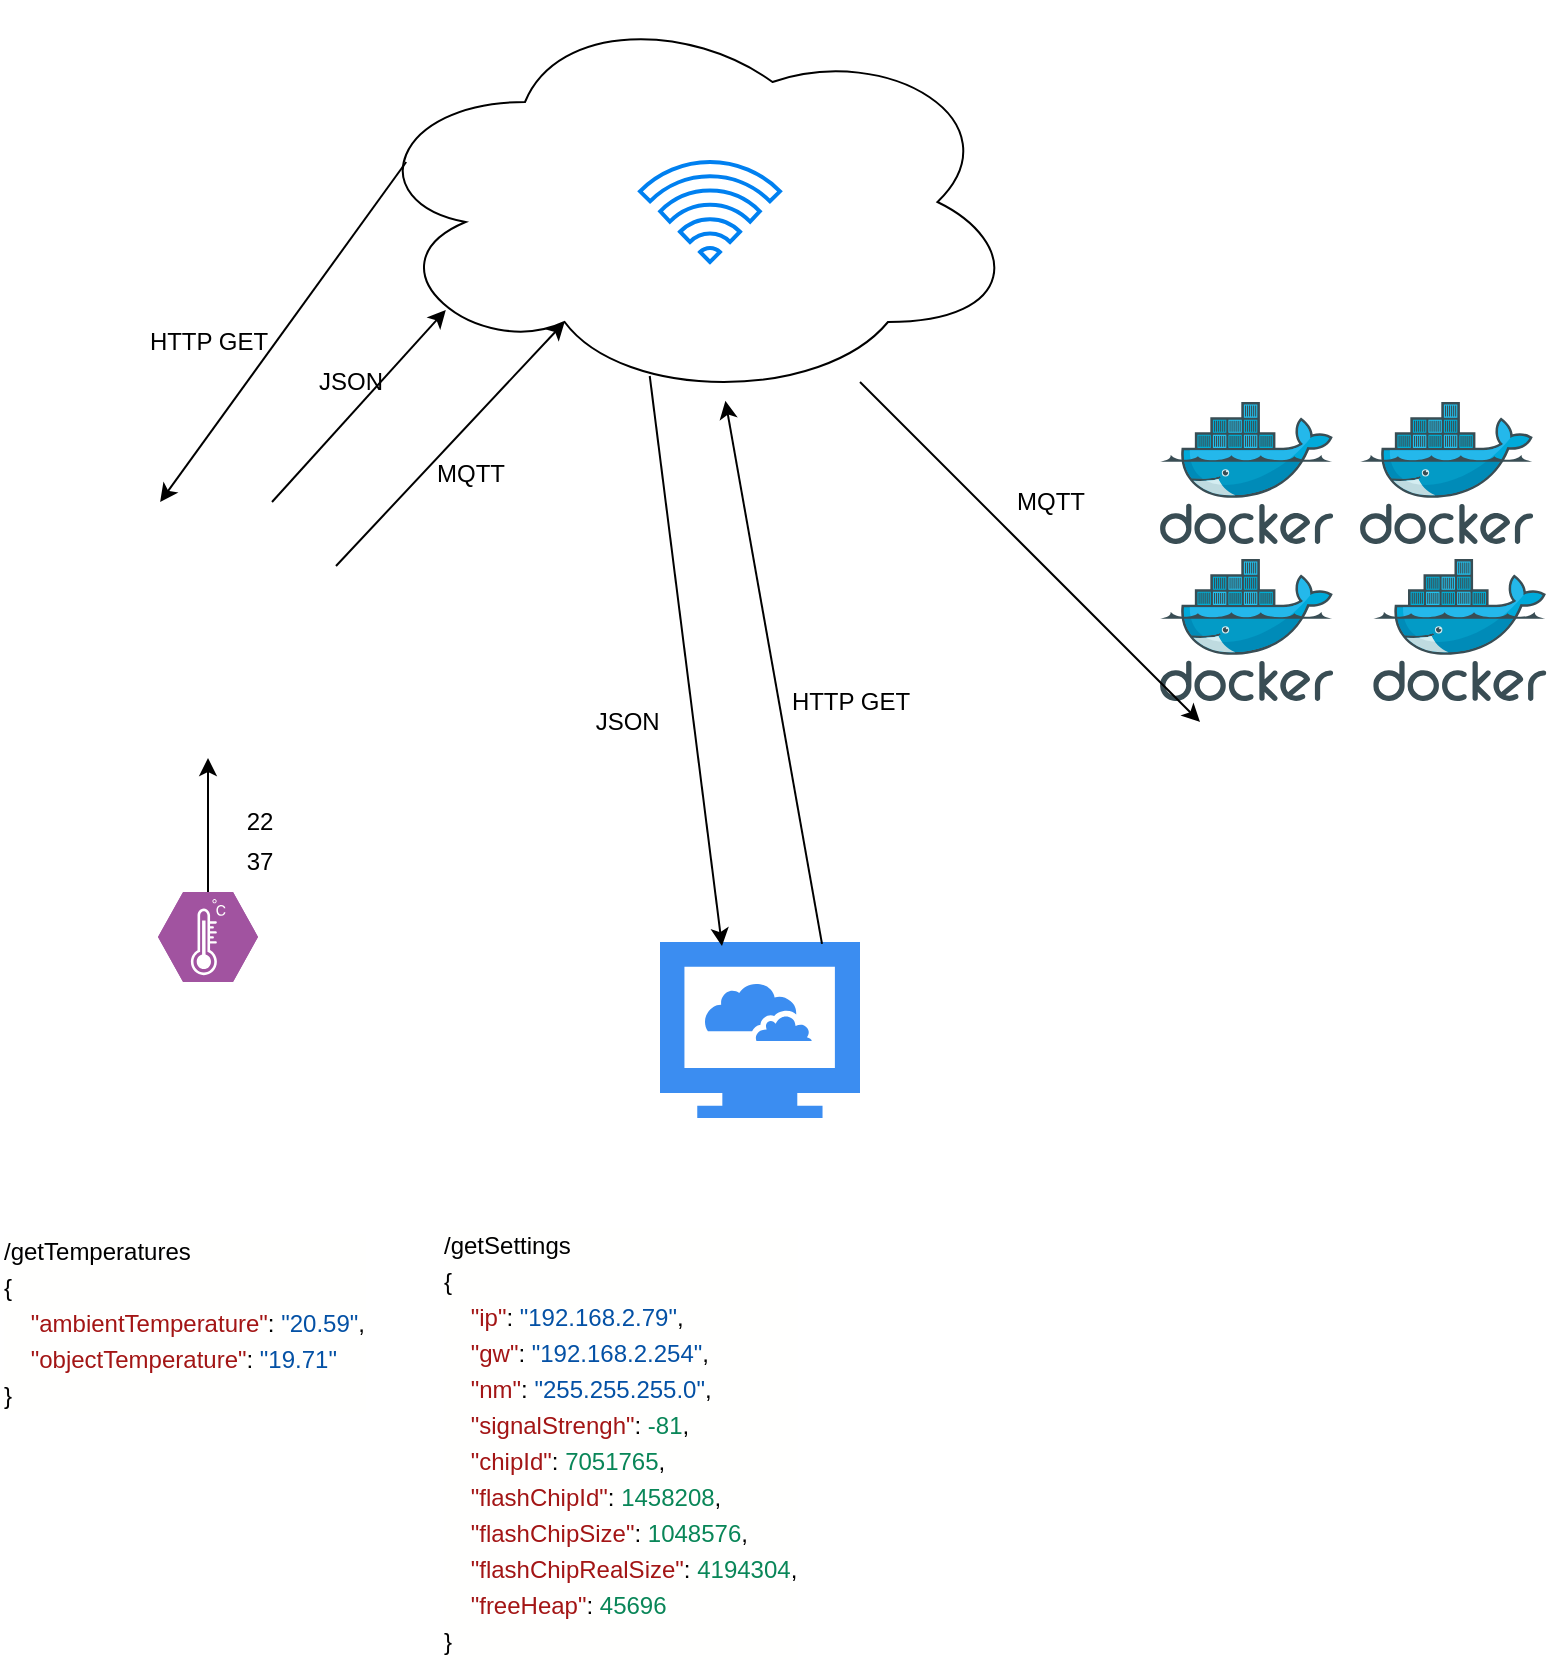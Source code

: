 <mxfile version="14.4.6" type="device"><diagram id="-byIb6iRFlGdMSpbkpZZ" name="Page-1"><mxGraphModel dx="1422" dy="833" grid="1" gridSize="10" guides="1" tooltips="1" connect="1" arrows="1" fold="1" page="1" pageScale="1" pageWidth="850" pageHeight="1100" math="0" shadow="0"><root><mxCell id="0"/><mxCell id="1" parent="0"/><mxCell id="HUj4PemCrlUfqbdO1Ht4-2" value="" style="ellipse;shape=cloud;whiteSpace=wrap;html=1;" vertex="1" parent="1"><mxGeometry x="220" y="60" width="330" height="200" as="geometry"/></mxCell><mxCell id="HUj4PemCrlUfqbdO1Ht4-1" value="" style="html=1;verticalLabelPosition=bottom;align=center;labelBackgroundColor=#ffffff;verticalAlign=top;strokeWidth=2;strokeColor=#0080F0;shadow=0;dashed=0;shape=mxgraph.ios7.icons.wifi;pointerEvents=1" vertex="1" parent="1"><mxGeometry x="360" y="140" width="70" height="50" as="geometry"/></mxCell><mxCell id="HUj4PemCrlUfqbdO1Ht4-11" style="edgeStyle=none;rounded=0;orthogonalLoop=1;jettySize=auto;html=1;exitX=1;exitY=0.25;exitDx=0;exitDy=0;entryX=0.31;entryY=0.8;entryDx=0;entryDy=0;entryPerimeter=0;" edge="1" parent="1" source="HUj4PemCrlUfqbdO1Ht4-3" target="HUj4PemCrlUfqbdO1Ht4-2"><mxGeometry relative="1" as="geometry"/></mxCell><mxCell id="HUj4PemCrlUfqbdO1Ht4-12" style="edgeStyle=none;rounded=0;orthogonalLoop=1;jettySize=auto;html=1;exitX=0.75;exitY=0;exitDx=0;exitDy=0;entryX=0.13;entryY=0.77;entryDx=0;entryDy=0;entryPerimeter=0;" edge="1" parent="1" source="HUj4PemCrlUfqbdO1Ht4-3" target="HUj4PemCrlUfqbdO1Ht4-2"><mxGeometry relative="1" as="geometry"/></mxCell><mxCell id="HUj4PemCrlUfqbdO1Ht4-3" value="" style="shape=image;html=1;verticalAlign=top;verticalLabelPosition=bottom;labelBackgroundColor=#ffffff;imageAspect=0;aspect=fixed;image=https://cdn2.iconfinder.com/data/icons/electronic-13/480/3-electronic-arduino-chipset-icon-2-128.png" vertex="1" parent="1"><mxGeometry x="80" y="310" width="128" height="128" as="geometry"/></mxCell><mxCell id="HUj4PemCrlUfqbdO1Ht4-6" style="edgeStyle=orthogonalEdgeStyle;rounded=0;orthogonalLoop=1;jettySize=auto;html=1;exitX=0.5;exitY=0;exitDx=0;exitDy=0;exitPerimeter=0;" edge="1" parent="1" source="HUj4PemCrlUfqbdO1Ht4-4" target="HUj4PemCrlUfqbdO1Ht4-3"><mxGeometry relative="1" as="geometry"/></mxCell><mxCell id="HUj4PemCrlUfqbdO1Ht4-4" value="" style="verticalLabelPosition=bottom;html=1;fillColor=#A153A0;strokeColor=#ffffff;verticalAlign=top;align=center;points=[[0,0.5,0],[0.125,0.25,0],[0.25,0,0],[0.5,0,0],[0.75,0,0],[0.875,0.25,0],[1,0.5,0],[0.875,0.75,0],[0.75,1,0],[0.5,1,0],[0.125,0.75,0]];pointerEvents=1;shape=mxgraph.cisco_safe.compositeIcon;bgIcon=mxgraph.cisco_safe.design.blank_device;resIcon=mxgraph.cisco_safe.design.sensor;" vertex="1" parent="1"><mxGeometry x="119" y="505" width="50" height="45" as="geometry"/></mxCell><mxCell id="HUj4PemCrlUfqbdO1Ht4-7" value="22" style="text;html=1;strokeColor=none;fillColor=none;align=center;verticalAlign=middle;whiteSpace=wrap;rounded=0;" vertex="1" parent="1"><mxGeometry x="150" y="460" width="40" height="20" as="geometry"/></mxCell><mxCell id="HUj4PemCrlUfqbdO1Ht4-9" value="37" style="text;html=1;strokeColor=none;fillColor=none;align=center;verticalAlign=middle;whiteSpace=wrap;rounded=0;" vertex="1" parent="1"><mxGeometry x="150" y="480" width="40" height="20" as="geometry"/></mxCell><mxCell id="HUj4PemCrlUfqbdO1Ht4-13" value="MQTT" style="text;html=1;align=center;verticalAlign=middle;resizable=0;points=[];autosize=1;" vertex="1" parent="1"><mxGeometry x="250" y="285.5" width="50" height="20" as="geometry"/></mxCell><mxCell id="HUj4PemCrlUfqbdO1Ht4-15" value="" style="shape=image;html=1;verticalAlign=top;verticalLabelPosition=bottom;labelBackgroundColor=#ffffff;imageAspect=0;aspect=fixed;image=https://cdn4.iconfinder.com/data/icons/logos-and-brands/512/272_Raspberry_Pi_logo-128.png" vertex="1" parent="1"><mxGeometry x="640" y="420" width="152" height="152" as="geometry"/></mxCell><mxCell id="HUj4PemCrlUfqbdO1Ht4-16" value="" style="aspect=fixed;html=1;points=[];align=center;image;fontSize=12;image=img/lib/mscae/Docker.svg;" vertex="1" parent="1"><mxGeometry x="620" y="338.5" width="86.59" height="71" as="geometry"/></mxCell><mxCell id="HUj4PemCrlUfqbdO1Ht4-17" value="" style="aspect=fixed;html=1;points=[];align=center;image;fontSize=12;image=img/lib/mscae/Docker.svg;" vertex="1" parent="1"><mxGeometry x="720" y="260" width="86.59" height="71" as="geometry"/></mxCell><mxCell id="HUj4PemCrlUfqbdO1Ht4-18" value="" style="aspect=fixed;html=1;points=[];align=center;image;fontSize=12;image=img/lib/mscae/Docker.svg;" vertex="1" parent="1"><mxGeometry x="726.59" y="338.5" width="86.59" height="71" as="geometry"/></mxCell><mxCell id="HUj4PemCrlUfqbdO1Ht4-19" value="" style="aspect=fixed;html=1;points=[];align=center;image;fontSize=12;image=img/lib/mscae/Docker.svg;" vertex="1" parent="1"><mxGeometry x="620" y="260" width="86.59" height="71" as="geometry"/></mxCell><mxCell id="HUj4PemCrlUfqbdO1Ht4-20" value="" style="endArrow=classic;html=1;" edge="1" parent="1" target="HUj4PemCrlUfqbdO1Ht4-15"><mxGeometry width="50" height="50" relative="1" as="geometry"><mxPoint x="470" y="250" as="sourcePoint"/><mxPoint x="590" y="400" as="targetPoint"/></mxGeometry></mxCell><mxCell id="HUj4PemCrlUfqbdO1Ht4-21" value="" style="html=1;aspect=fixed;strokeColor=none;shadow=0;align=center;verticalAlign=top;fillColor=#3B8DF1;shape=mxgraph.gcp2.cloud_computer" vertex="1" parent="1"><mxGeometry x="370" y="530" width="100" height="88" as="geometry"/></mxCell><mxCell id="HUj4PemCrlUfqbdO1Ht4-22" value="MQTT" style="text;html=1;align=center;verticalAlign=middle;resizable=0;points=[];autosize=1;" vertex="1" parent="1"><mxGeometry x="540" y="300" width="50" height="20" as="geometry"/></mxCell><mxCell id="HUj4PemCrlUfqbdO1Ht4-23" value="" style="endArrow=classic;html=1;exitX=0.81;exitY=0.011;exitDx=0;exitDy=0;exitPerimeter=0;" edge="1" parent="1" source="HUj4PemCrlUfqbdO1Ht4-21" target="HUj4PemCrlUfqbdO1Ht4-2"><mxGeometry width="50" height="50" relative="1" as="geometry"><mxPoint x="540" y="450" as="sourcePoint"/><mxPoint x="590" y="400" as="targetPoint"/></mxGeometry></mxCell><mxCell id="HUj4PemCrlUfqbdO1Ht4-24" value="" style="endArrow=classic;html=1;exitX=0.439;exitY=0.935;exitDx=0;exitDy=0;exitPerimeter=0;entryX=0.31;entryY=0.023;entryDx=0;entryDy=0;entryPerimeter=0;" edge="1" parent="1" source="HUj4PemCrlUfqbdO1Ht4-2" target="HUj4PemCrlUfqbdO1Ht4-21"><mxGeometry width="50" height="50" relative="1" as="geometry"><mxPoint x="461" y="540.968" as="sourcePoint"/><mxPoint x="412.735" y="269.421" as="targetPoint"/></mxGeometry></mxCell><mxCell id="HUj4PemCrlUfqbdO1Ht4-25" value="HTTP GET" style="text;html=1;align=center;verticalAlign=middle;resizable=0;points=[];autosize=1;" vertex="1" parent="1"><mxGeometry x="430" y="400" width="70" height="20" as="geometry"/></mxCell><mxCell id="HUj4PemCrlUfqbdO1Ht4-26" value="JSON&amp;nbsp;" style="text;html=1;align=center;verticalAlign=middle;resizable=0;points=[];autosize=1;" vertex="1" parent="1"><mxGeometry x="330" y="409.5" width="50" height="20" as="geometry"/></mxCell><mxCell id="HUj4PemCrlUfqbdO1Ht4-27" style="edgeStyle=none;rounded=0;orthogonalLoop=1;jettySize=auto;html=1;entryX=0.313;entryY=0;entryDx=0;entryDy=0;entryPerimeter=0;exitX=0.07;exitY=0.4;exitDx=0;exitDy=0;exitPerimeter=0;" edge="1" parent="1" source="HUj4PemCrlUfqbdO1Ht4-2" target="HUj4PemCrlUfqbdO1Ht4-3"><mxGeometry relative="1" as="geometry"><mxPoint x="200" y="220" as="sourcePoint"/><mxPoint x="186.9" y="170" as="targetPoint"/><Array as="points"/></mxGeometry></mxCell><mxCell id="HUj4PemCrlUfqbdO1Ht4-28" value="HTTP GET" style="text;html=1;align=center;verticalAlign=middle;resizable=0;points=[];autosize=1;" vertex="1" parent="1"><mxGeometry x="109" y="220" width="70" height="20" as="geometry"/></mxCell><mxCell id="HUj4PemCrlUfqbdO1Ht4-29" value="JSON" style="text;html=1;align=center;verticalAlign=middle;resizable=0;points=[];autosize=1;" vertex="1" parent="1"><mxGeometry x="190" y="240" width="50" height="20" as="geometry"/></mxCell><mxCell id="HUj4PemCrlUfqbdO1Ht4-31" value="&lt;div style=&quot;background-color: rgb(255 , 255 , 254) ; line-height: 18px&quot;&gt;&lt;div&gt;/getTemperatures&lt;/div&gt;&lt;div&gt;{&lt;/div&gt;&lt;div&gt;&amp;nbsp;&amp;nbsp;&amp;nbsp;&amp;nbsp;&lt;span style=&quot;color: #a31515&quot;&gt;&quot;ambientTemperature&quot;&lt;/span&gt;:&amp;nbsp;&lt;span style=&quot;color: #0451a5&quot;&gt;&quot;20.59&quot;&lt;/span&gt;,&lt;/div&gt;&lt;div&gt;&amp;nbsp;&amp;nbsp;&amp;nbsp;&amp;nbsp;&lt;span style=&quot;color: #a31515&quot;&gt;&quot;objectTemperature&quot;&lt;/span&gt;:&amp;nbsp;&lt;span style=&quot;color: #0451a5&quot;&gt;&quot;19.71&quot;&lt;/span&gt;&lt;/div&gt;&lt;div&gt;}&lt;/div&gt;&lt;/div&gt;" style="text;html=1;align=left;verticalAlign=middle;resizable=0;points=[];autosize=1;" vertex="1" parent="1"><mxGeometry x="40" y="670" width="200" height="100" as="geometry"/></mxCell><mxCell id="HUj4PemCrlUfqbdO1Ht4-32" value="&lt;div style=&quot;background-color: rgb(255 , 255 , 254) ; line-height: 18px&quot;&gt;&lt;div&gt;/getSettings&lt;/div&gt;&lt;div&gt;&lt;div style=&quot;line-height: 18px&quot;&gt;&lt;div&gt;{&lt;/div&gt;&lt;div&gt;&amp;nbsp;&amp;nbsp;&amp;nbsp;&amp;nbsp;&lt;span style=&quot;color: #a31515&quot;&gt;&quot;ip&quot;&lt;/span&gt;:&amp;nbsp;&lt;span style=&quot;color: #0451a5&quot;&gt;&quot;192.168.2.79&quot;&lt;/span&gt;,&lt;/div&gt;&lt;div&gt;&amp;nbsp;&amp;nbsp;&amp;nbsp;&amp;nbsp;&lt;span style=&quot;color: #a31515&quot;&gt;&quot;gw&quot;&lt;/span&gt;:&amp;nbsp;&lt;span style=&quot;color: #0451a5&quot;&gt;&quot;192.168.2.254&quot;&lt;/span&gt;,&lt;/div&gt;&lt;div&gt;&amp;nbsp;&amp;nbsp;&amp;nbsp;&amp;nbsp;&lt;span style=&quot;color: #a31515&quot;&gt;&quot;nm&quot;&lt;/span&gt;:&amp;nbsp;&lt;span style=&quot;color: #0451a5&quot;&gt;&quot;255.255.255.0&quot;&lt;/span&gt;,&lt;/div&gt;&lt;div&gt;&amp;nbsp;&amp;nbsp;&amp;nbsp;&amp;nbsp;&lt;span style=&quot;color: #a31515&quot;&gt;&quot;signalStrengh&quot;&lt;/span&gt;:&amp;nbsp;&lt;span style=&quot;color: #098658&quot;&gt;-81&lt;/span&gt;,&lt;/div&gt;&lt;div&gt;&amp;nbsp;&amp;nbsp;&amp;nbsp;&amp;nbsp;&lt;span style=&quot;color: #a31515&quot;&gt;&quot;chipId&quot;&lt;/span&gt;:&amp;nbsp;&lt;span style=&quot;color: #098658&quot;&gt;7051765&lt;/span&gt;,&lt;/div&gt;&lt;div&gt;&amp;nbsp;&amp;nbsp;&amp;nbsp;&amp;nbsp;&lt;span style=&quot;color: #a31515&quot;&gt;&quot;flashChipId&quot;&lt;/span&gt;:&amp;nbsp;&lt;span style=&quot;color: #098658&quot;&gt;1458208&lt;/span&gt;,&lt;/div&gt;&lt;div&gt;&amp;nbsp;&amp;nbsp;&amp;nbsp;&amp;nbsp;&lt;span style=&quot;color: #a31515&quot;&gt;&quot;flashChipSize&quot;&lt;/span&gt;:&amp;nbsp;&lt;span style=&quot;color: #098658&quot;&gt;1048576&lt;/span&gt;,&lt;/div&gt;&lt;div&gt;&amp;nbsp;&amp;nbsp;&amp;nbsp;&amp;nbsp;&lt;span style=&quot;color: #a31515&quot;&gt;&quot;flashChipRealSize&quot;&lt;/span&gt;:&amp;nbsp;&lt;span style=&quot;color: #098658&quot;&gt;4194304&lt;/span&gt;,&lt;/div&gt;&lt;div&gt;&amp;nbsp;&amp;nbsp;&amp;nbsp;&amp;nbsp;&lt;span style=&quot;color: #a31515&quot;&gt;&quot;freeHeap&quot;&lt;/span&gt;:&amp;nbsp;&lt;span style=&quot;color: #098658&quot;&gt;45696&lt;/span&gt;&lt;/div&gt;&lt;div&gt;}&lt;/div&gt;&lt;/div&gt;&lt;/div&gt;&lt;/div&gt;" style="text;html=1;align=left;verticalAlign=middle;resizable=0;points=[];autosize=1;" vertex="1" parent="1"><mxGeometry x="260" y="670" width="190" height="220" as="geometry"/></mxCell></root></mxGraphModel></diagram></mxfile>
